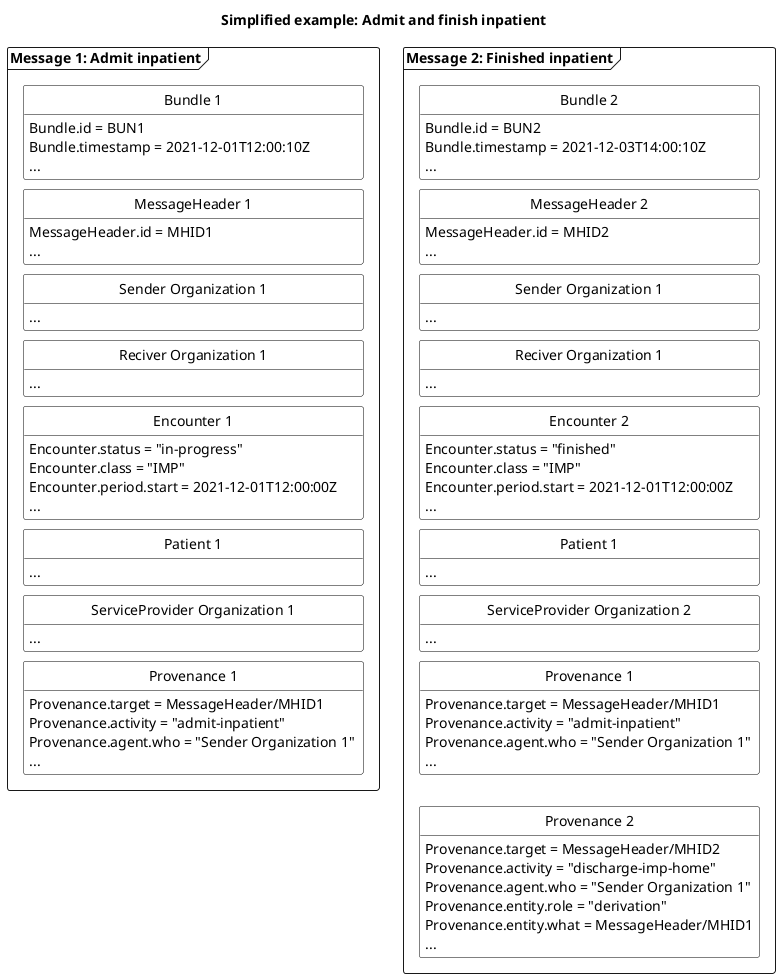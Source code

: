 @startuml HNAdmitFinish

'layout
skinparam class {
    BackgroundColor White
    BorderColor Black
    ArrowColor Black
  }
hide circle
hide empty members
skinparam SameClassWidth true
skinparam Ranksep 10


'title
title Simplified example: Admit and finish inpatient

'Message 1: Admit inpatient
package "Message 1: Admit inpatient" as admit <<Frame>>{
    class "Bundle 1" as admitB {
        Bundle.id = BUN1
        Bundle.timestamp = 2021-12-01T12:00:10Z
        ...
    }
    class "MessageHeader 1" as admitMH{
        MessageHeader.id = MHID1
        ...
    }
    class "Sender Organization 1" as admitSOrg{
        ...
    }
    class "Reciver Organization 1" as admitROrg{
        ...
    }
    class "Encounter 1" as admitENC{
        Encounter.status = "in-progress"
        Encounter.class = "IMP"
        Encounter.period.start = 2021-12-01T12:00:00Z
        ...
    }
    class "Patient 1" as admitPT{
        ...
    }
    class "ServiceProvider Organization 1" as admitSPOrg{
        ...
    }
    class "Provenance 1" as admitPRO{
        Provenance.target = MessageHeader/MHID1
        Provenance.activity = "admit-inpatient"
        Provenance.agent.who = "Sender Organization 1"
        ...
    }

admitB -[hidden]- admitMH
admitMH -[hidden]- admitSOrg
admitSOrg-[hidden]-admitROrg
admitROrg-[hidden]-admitENC
admitENC-[hidden]-admitPT
admitPT-[hidden]-admitSPOrg
admitSPOrg-[hidden]-admitPRO



}

'Message 2: Finished inpatient
package "Message 2: Finished inpatient" as finished <<Frame>> {
    class "Bundle 2" as finishedB {
        Bundle.id = BUN2
        Bundle.timestamp = 2021-12-03T14:00:10Z
        ...
    }
    class "MessageHeader 2" as finishedMH{
        MessageHeader.id = MHID2
        ...
    }
    class "Sender Organization 1" as finishedSOrg{
        ...
    }
    class "Reciver Organization 1" as finishedROrg{
        ...
    }
    class "Encounter 2" as finishedENC{
        Encounter.status = "finished"
        Encounter.class = "IMP"
        Encounter.period.start = 2021-12-01T12:00:00Z
        ...
    }
    class "Patient 1" as finishedPT{
        ...
    }
    class "ServiceProvider Organization 2" as finishedSPOrg{
        ...
    }    
    class "Provenance 1" as admitfinishedPRO{
        Provenance.target = MessageHeader/MHID1
        Provenance.activity = "admit-inpatient"
        Provenance.agent.who = "Sender Organization 1"
        ...
    }
    class "Provenance 2" as finishedPRO{
        Provenance.target = MessageHeader/MHID2
        Provenance.activity = "discharge-imp-home"
        Provenance.agent.who = "Sender Organization 1"
        Provenance.entity.role = "derivation"
        Provenance.entity.what = MessageHeader/MHID1
        ...
    }
finishedB-[hidden]-finishedMH
finishedMH-[hidden]-finishedSOrg
finishedSOrg-[hidden]-finishedROrg
finishedROrg-[hidden]-finishedENC
finishedENC-[hidden]-finishedPT
finishedPT-[hidden]-finishedSPOrg
finishedSPOrg-[hidden]-admitfinishedPRO
admitfinishedPRO-[hidden]-finishedPRO

}

' pile mellem de to beskeder
' admit --> finished


@enduml

